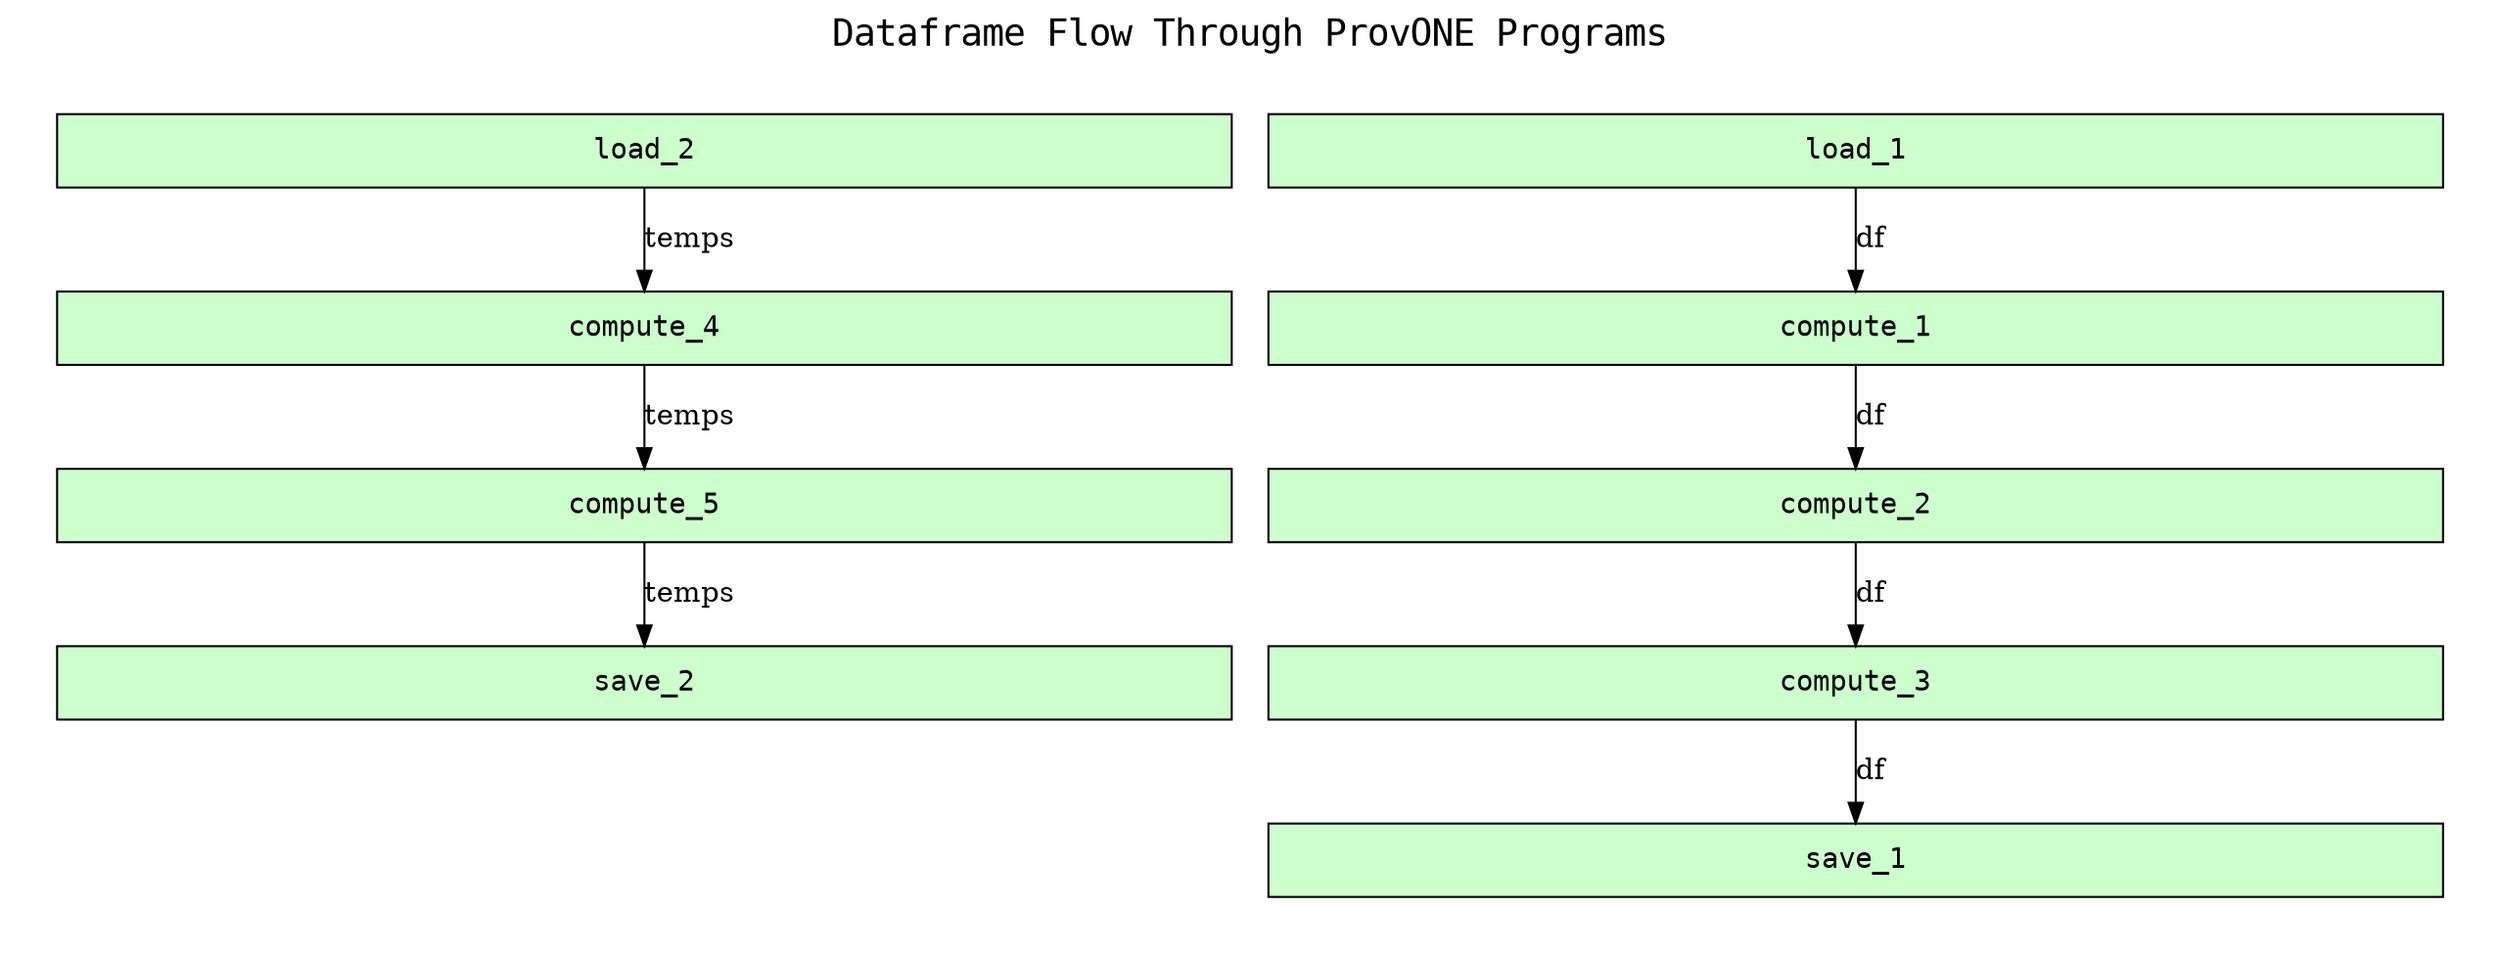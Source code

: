 
digraph provone_workflow {
rankdir=TB

fontname=Courier; fontsize=18; labelloc=t
label="Dataframe Flow Through ProvONE Programs"

subgraph cluster_program_graph { label=""; color=white; penwidth=0
subgraph cluster_program_graph_inner { label=""; color=white

# program nodes
node[shape=box style="filled" fillcolor="#CCFFCC" peripheries=1 fontname=Courier]
node[width=8]

"http://wholetale.org/program/1119/step/1" [label="load_1"]
"http://wholetale.org/program/1119/step/2" [label="compute_1"]
"http://wholetale.org/program/1119/step/3" [label="compute_2"]
"http://wholetale.org/program/1119/step/4" [label="compute_3"]
"http://wholetale.org/program/1119/step/5" [label="load_2"]
"http://wholetale.org/program/1119/step/6" [label="compute_4"]
"http://wholetale.org/program/1119/step/7" [label="compute_5"]
"http://wholetale.org/program/1119/step/8" [label="save_1"]
"http://wholetale.org/program/1119/step/9" [label="save_2"]

# dataframe channels
"http://wholetale.org/program/1119/step/1" -> "http://wholetale.org/program/1119/step/2" [label="df"]
"http://wholetale.org/program/1119/step/2" -> "http://wholetale.org/program/1119/step/3" [label="df"]
"http://wholetale.org/program/1119/step/3" -> "http://wholetale.org/program/1119/step/4" [label="df"]
"http://wholetale.org/program/1119/step/5" -> "http://wholetale.org/program/1119/step/6" [label="temps"]
"http://wholetale.org/program/1119/step/6" -> "http://wholetale.org/program/1119/step/7" [label="temps"]
"http://wholetale.org/program/1119/step/4" -> "http://wholetale.org/program/1119/step/8" [label="df"]
"http://wholetale.org/program/1119/step/7" -> "http://wholetale.org/program/1119/step/9" [label="temps"]
}}

}
